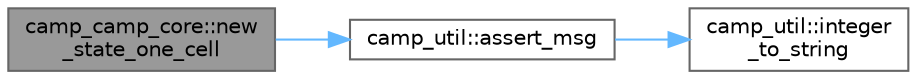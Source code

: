 digraph "camp_camp_core::new_state_one_cell"
{
 // LATEX_PDF_SIZE
  bgcolor="transparent";
  edge [fontname=Helvetica,fontsize=10,labelfontname=Helvetica,labelfontsize=10];
  node [fontname=Helvetica,fontsize=10,shape=box,height=0.2,width=0.4];
  rankdir="LR";
  Node1 [label="camp_camp_core::new\l_state_one_cell",height=0.2,width=0.4,color="gray40", fillcolor="grey60", style="filled", fontcolor="black",tooltip="Get a model state variable based on the this set of model data This is also called for multi-cell sys..."];
  Node1 -> Node2 [color="steelblue1",style="solid"];
  Node2 [label="camp_util::assert_msg",height=0.2,width=0.4,color="grey40", fillcolor="white", style="filled",URL="$namespacecamp__util.html#ab4e745d4a05763568bf773598f30e91f",tooltip="Errors unless condition_ok is true."];
  Node2 -> Node3 [color="steelblue1",style="solid"];
  Node3 [label="camp_util::integer\l_to_string",height=0.2,width=0.4,color="grey40", fillcolor="white", style="filled",URL="$namespacecamp__util.html#acd72e4626dcfefffaa08c42cfa7949bc",tooltip="Convert an integer to a string format."];
}

